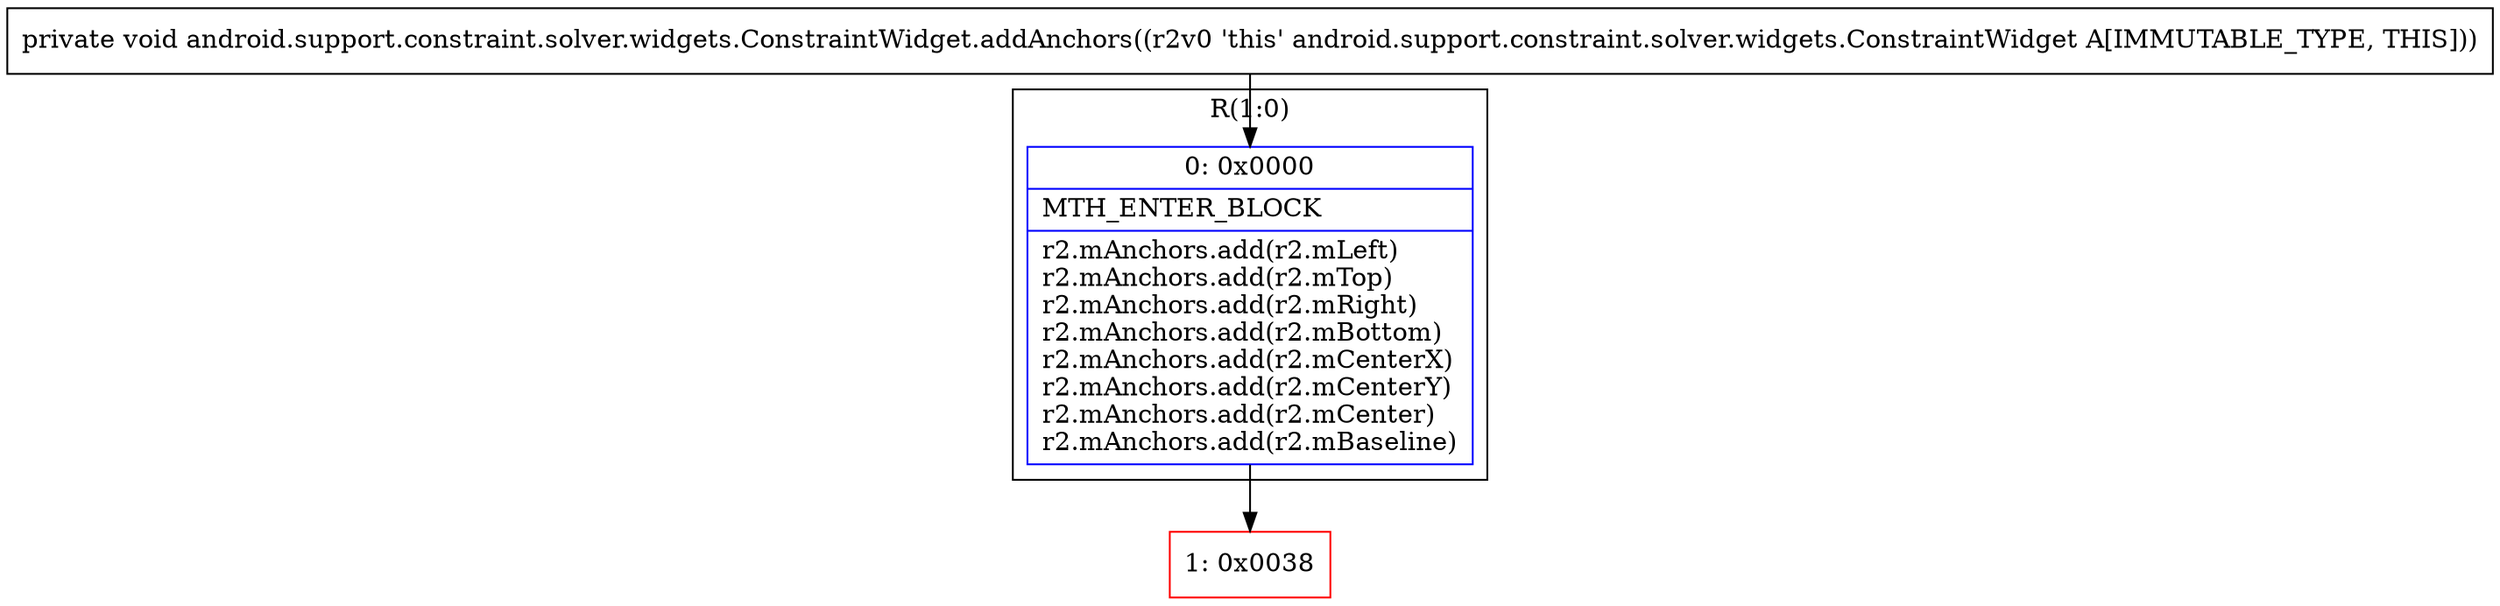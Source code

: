 digraph "CFG forandroid.support.constraint.solver.widgets.ConstraintWidget.addAnchors()V" {
subgraph cluster_Region_54648971 {
label = "R(1:0)";
node [shape=record,color=blue];
Node_0 [shape=record,label="{0\:\ 0x0000|MTH_ENTER_BLOCK\l|r2.mAnchors.add(r2.mLeft)\lr2.mAnchors.add(r2.mTop)\lr2.mAnchors.add(r2.mRight)\lr2.mAnchors.add(r2.mBottom)\lr2.mAnchors.add(r2.mCenterX)\lr2.mAnchors.add(r2.mCenterY)\lr2.mAnchors.add(r2.mCenter)\lr2.mAnchors.add(r2.mBaseline)\l}"];
}
Node_1 [shape=record,color=red,label="{1\:\ 0x0038}"];
MethodNode[shape=record,label="{private void android.support.constraint.solver.widgets.ConstraintWidget.addAnchors((r2v0 'this' android.support.constraint.solver.widgets.ConstraintWidget A[IMMUTABLE_TYPE, THIS])) }"];
MethodNode -> Node_0;
Node_0 -> Node_1;
}


